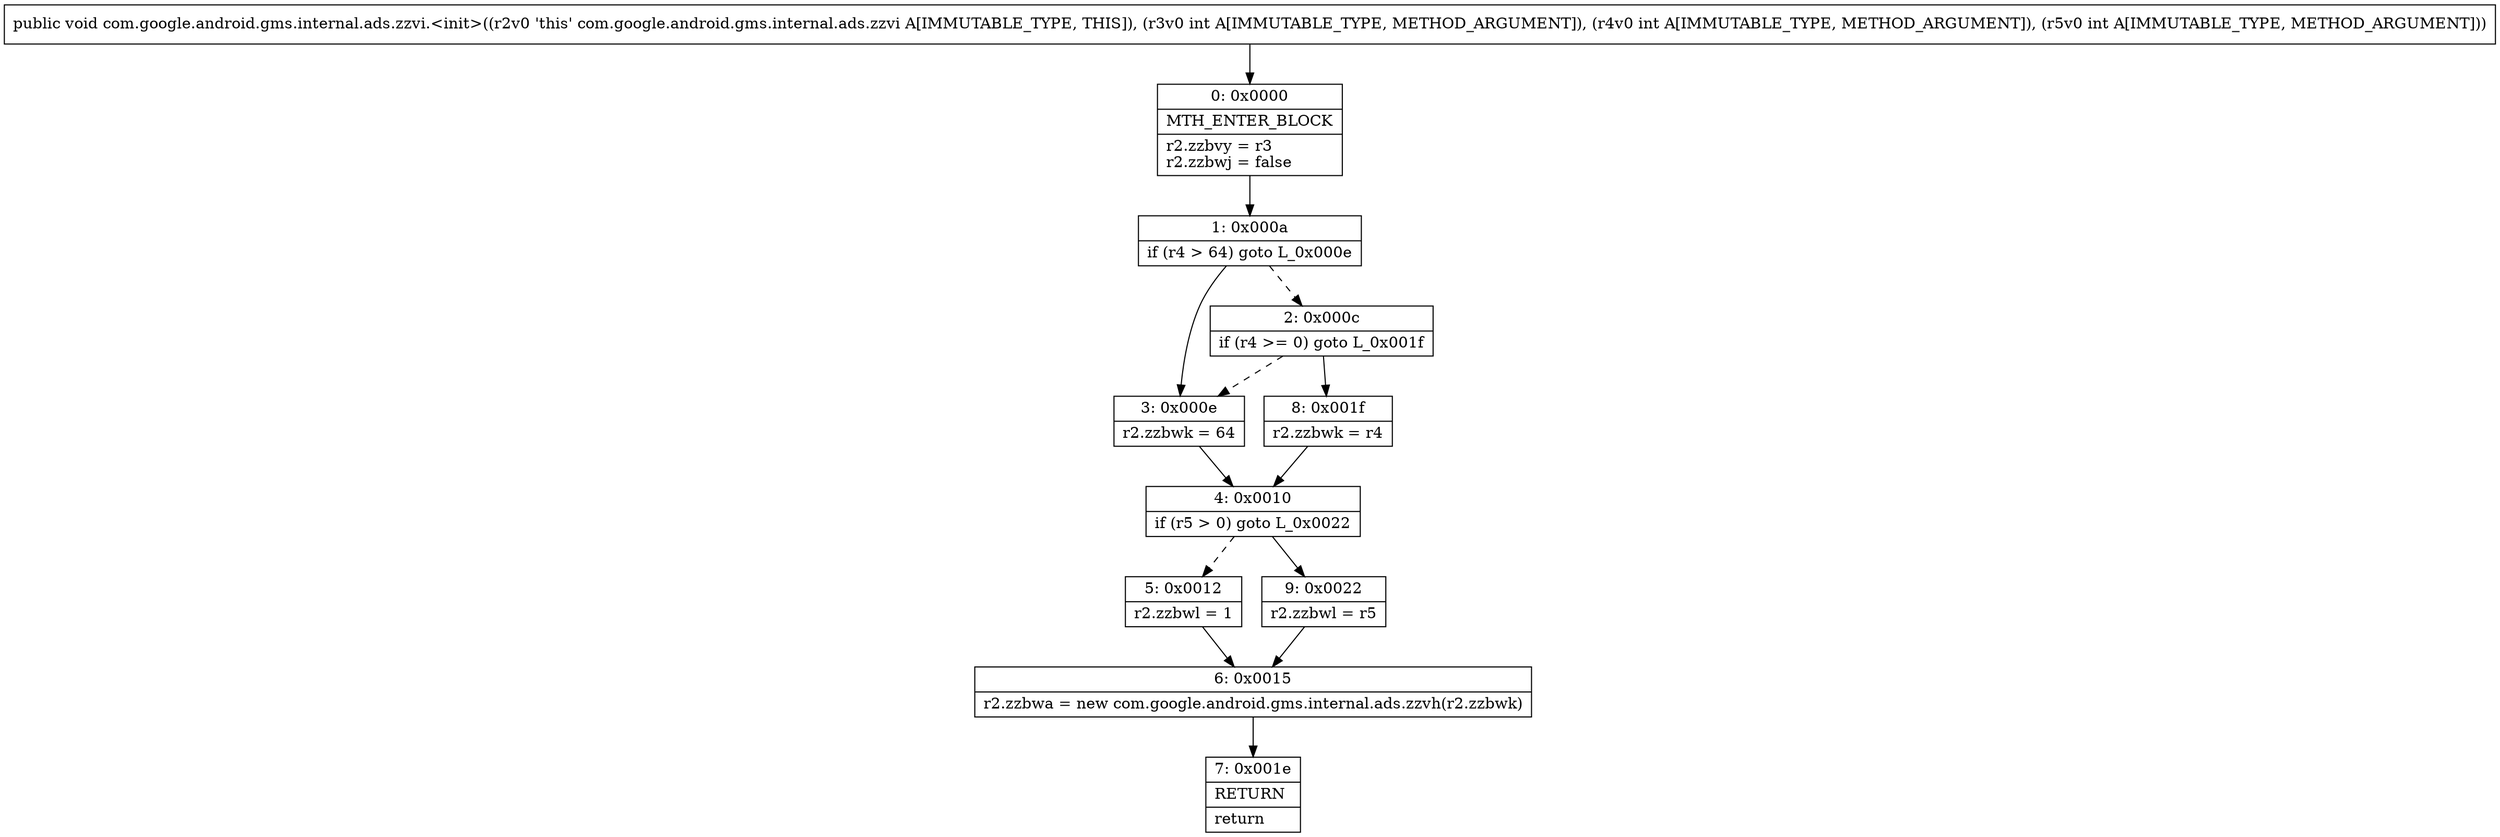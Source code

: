 digraph "CFG forcom.google.android.gms.internal.ads.zzvi.\<init\>(III)V" {
Node_0 [shape=record,label="{0\:\ 0x0000|MTH_ENTER_BLOCK\l|r2.zzbvy = r3\lr2.zzbwj = false\l}"];
Node_1 [shape=record,label="{1\:\ 0x000a|if (r4 \> 64) goto L_0x000e\l}"];
Node_2 [shape=record,label="{2\:\ 0x000c|if (r4 \>= 0) goto L_0x001f\l}"];
Node_3 [shape=record,label="{3\:\ 0x000e|r2.zzbwk = 64\l}"];
Node_4 [shape=record,label="{4\:\ 0x0010|if (r5 \> 0) goto L_0x0022\l}"];
Node_5 [shape=record,label="{5\:\ 0x0012|r2.zzbwl = 1\l}"];
Node_6 [shape=record,label="{6\:\ 0x0015|r2.zzbwa = new com.google.android.gms.internal.ads.zzvh(r2.zzbwk)\l}"];
Node_7 [shape=record,label="{7\:\ 0x001e|RETURN\l|return\l}"];
Node_8 [shape=record,label="{8\:\ 0x001f|r2.zzbwk = r4\l}"];
Node_9 [shape=record,label="{9\:\ 0x0022|r2.zzbwl = r5\l}"];
MethodNode[shape=record,label="{public void com.google.android.gms.internal.ads.zzvi.\<init\>((r2v0 'this' com.google.android.gms.internal.ads.zzvi A[IMMUTABLE_TYPE, THIS]), (r3v0 int A[IMMUTABLE_TYPE, METHOD_ARGUMENT]), (r4v0 int A[IMMUTABLE_TYPE, METHOD_ARGUMENT]), (r5v0 int A[IMMUTABLE_TYPE, METHOD_ARGUMENT])) }"];
MethodNode -> Node_0;
Node_0 -> Node_1;
Node_1 -> Node_2[style=dashed];
Node_1 -> Node_3;
Node_2 -> Node_3[style=dashed];
Node_2 -> Node_8;
Node_3 -> Node_4;
Node_4 -> Node_5[style=dashed];
Node_4 -> Node_9;
Node_5 -> Node_6;
Node_6 -> Node_7;
Node_8 -> Node_4;
Node_9 -> Node_6;
}

